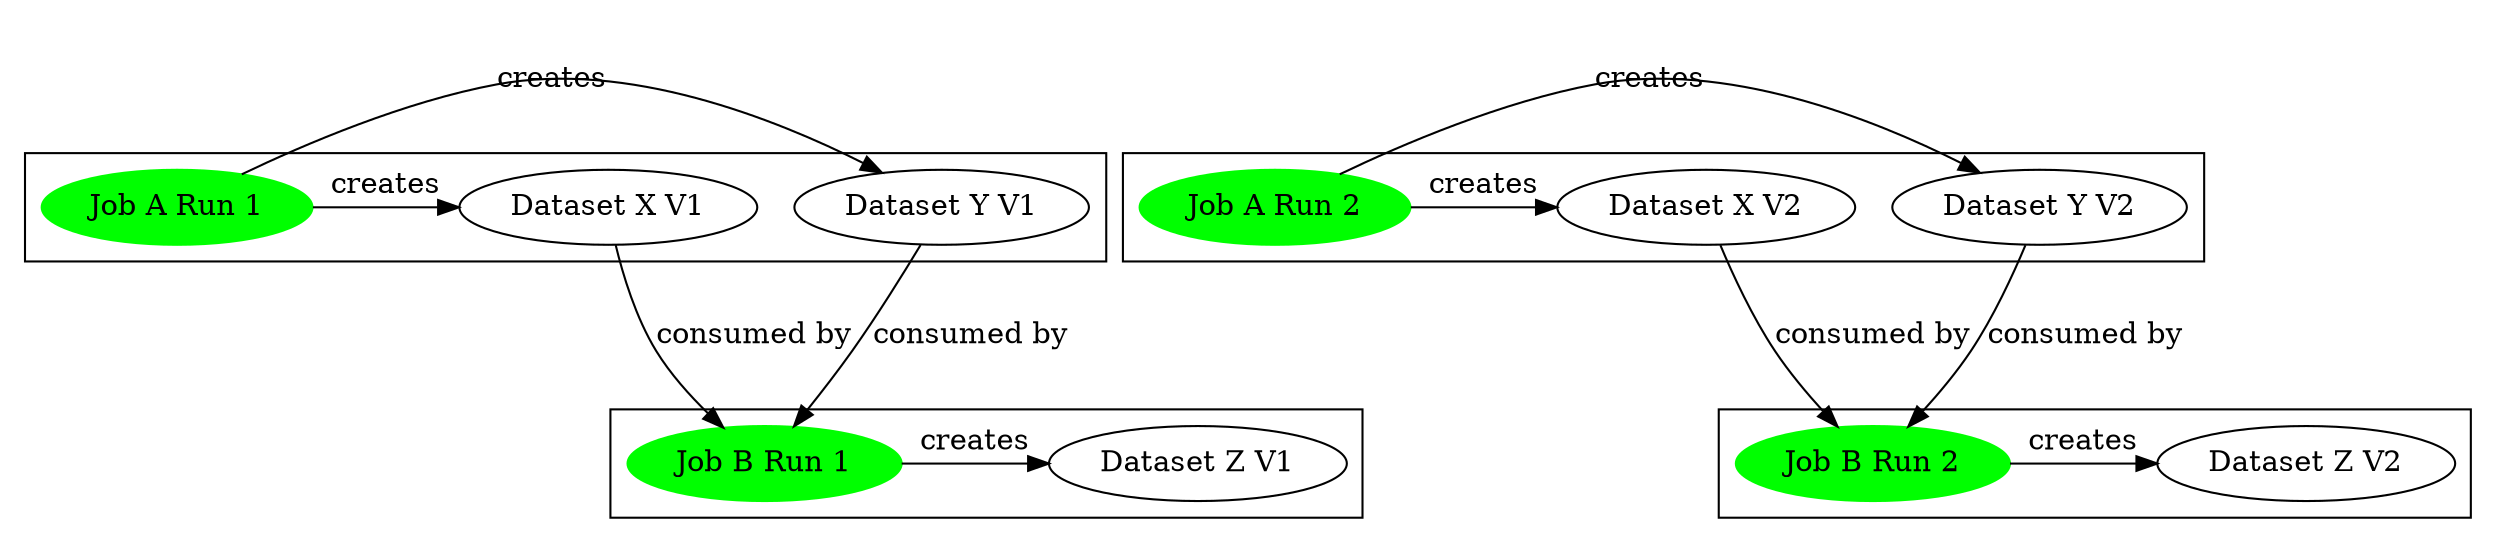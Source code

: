 digraph Creation {
    ranksep=1;
    rankdir=TB;
    newrank="true";
    subgraph cluster0{
        rank="same"
        JobA1[color=green,style=filled,label="Job A Run 1"];
        DatasetX1[label="Dataset X V1"];
        DatasetY1[label="Dataset Y V1"];
        JobA1 -> DatasetX1 [label="creates"];
        JobA1 -> DatasetY1 [label="creates"];
    }
    subgraph cluster1{
        rank="same"
        DatasetZ1[label="Dataset Z V1"];
        JobB1[color=green,style=filled,label="Job B Run 1"];
        DatasetX1 -> JobB1 [label="consumed by"];
        DatasetY1 -> JobB1 [label="consumed by"];
        JobB1 -> DatasetZ1 [label="creates"];
    }
    subgraph cluster2{
        rank="same"
        JobA2[color=green,style=filled,label="Job A Run 2"];
        DatasetX2[label="Dataset X V2"];
        DatasetY2[label="Dataset Y V2"];
        JobA2 -> DatasetX2 [label="creates"];
        JobA2 -> DatasetY2 [label="creates"];
    }
    subgraph cluster3{
        rank="same"
        DatasetZ2[label="Dataset Z V2"];
        JobB2[color=green,style=filled,label="Job B Run 2"];
        DatasetX2 -> JobB2 [label="consumed by"];
        DatasetY2 -> JobB2 [label="consumed by"];
        JobB2 -> DatasetZ2 [label="creates"];
    }

}